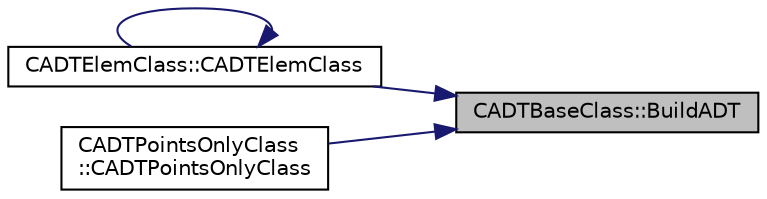 digraph "CADTBaseClass::BuildADT"
{
 // LATEX_PDF_SIZE
  edge [fontname="Helvetica",fontsize="10",labelfontname="Helvetica",labelfontsize="10"];
  node [fontname="Helvetica",fontsize="10",shape=record];
  rankdir="RL";
  Node1 [label="CADTBaseClass::BuildADT",height=0.2,width=0.4,color="black", fillcolor="grey75", style="filled", fontcolor="black",tooltip="Function, which builds the ADT of the given coordinates."];
  Node1 -> Node2 [dir="back",color="midnightblue",fontsize="10",style="solid",fontname="Helvetica"];
  Node2 [label="CADTElemClass::CADTElemClass",height=0.2,width=0.4,color="black", fillcolor="white", style="filled",URL="$classCADTElemClass.html#aca84ec37470fc91943475dfc8bed21f0",tooltip="Constructor of the class."];
  Node2 -> Node2 [dir="back",color="midnightblue",fontsize="10",style="solid",fontname="Helvetica"];
  Node1 -> Node3 [dir="back",color="midnightblue",fontsize="10",style="solid",fontname="Helvetica"];
  Node3 [label="CADTPointsOnlyClass\l::CADTPointsOnlyClass",height=0.2,width=0.4,color="black", fillcolor="white", style="filled",URL="$classCADTPointsOnlyClass.html#a193a94454e42305eccc40988e0ac0f6d",tooltip="Constructor of the class."];
}
